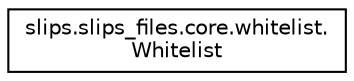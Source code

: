 digraph "Graphical Class Hierarchy"
{
 // LATEX_PDF_SIZE
  edge [fontname="Helvetica",fontsize="10",labelfontname="Helvetica",labelfontsize="10"];
  node [fontname="Helvetica",fontsize="10",shape=record];
  rankdir="LR";
  Node0 [label="slips.slips_files.core.whitelist.\lWhitelist",height=0.2,width=0.4,color="black", fillcolor="white", style="filled",URL="$d2/de9/classslips_1_1slips__files_1_1core_1_1whitelist_1_1Whitelist.html",tooltip=" "];
}
